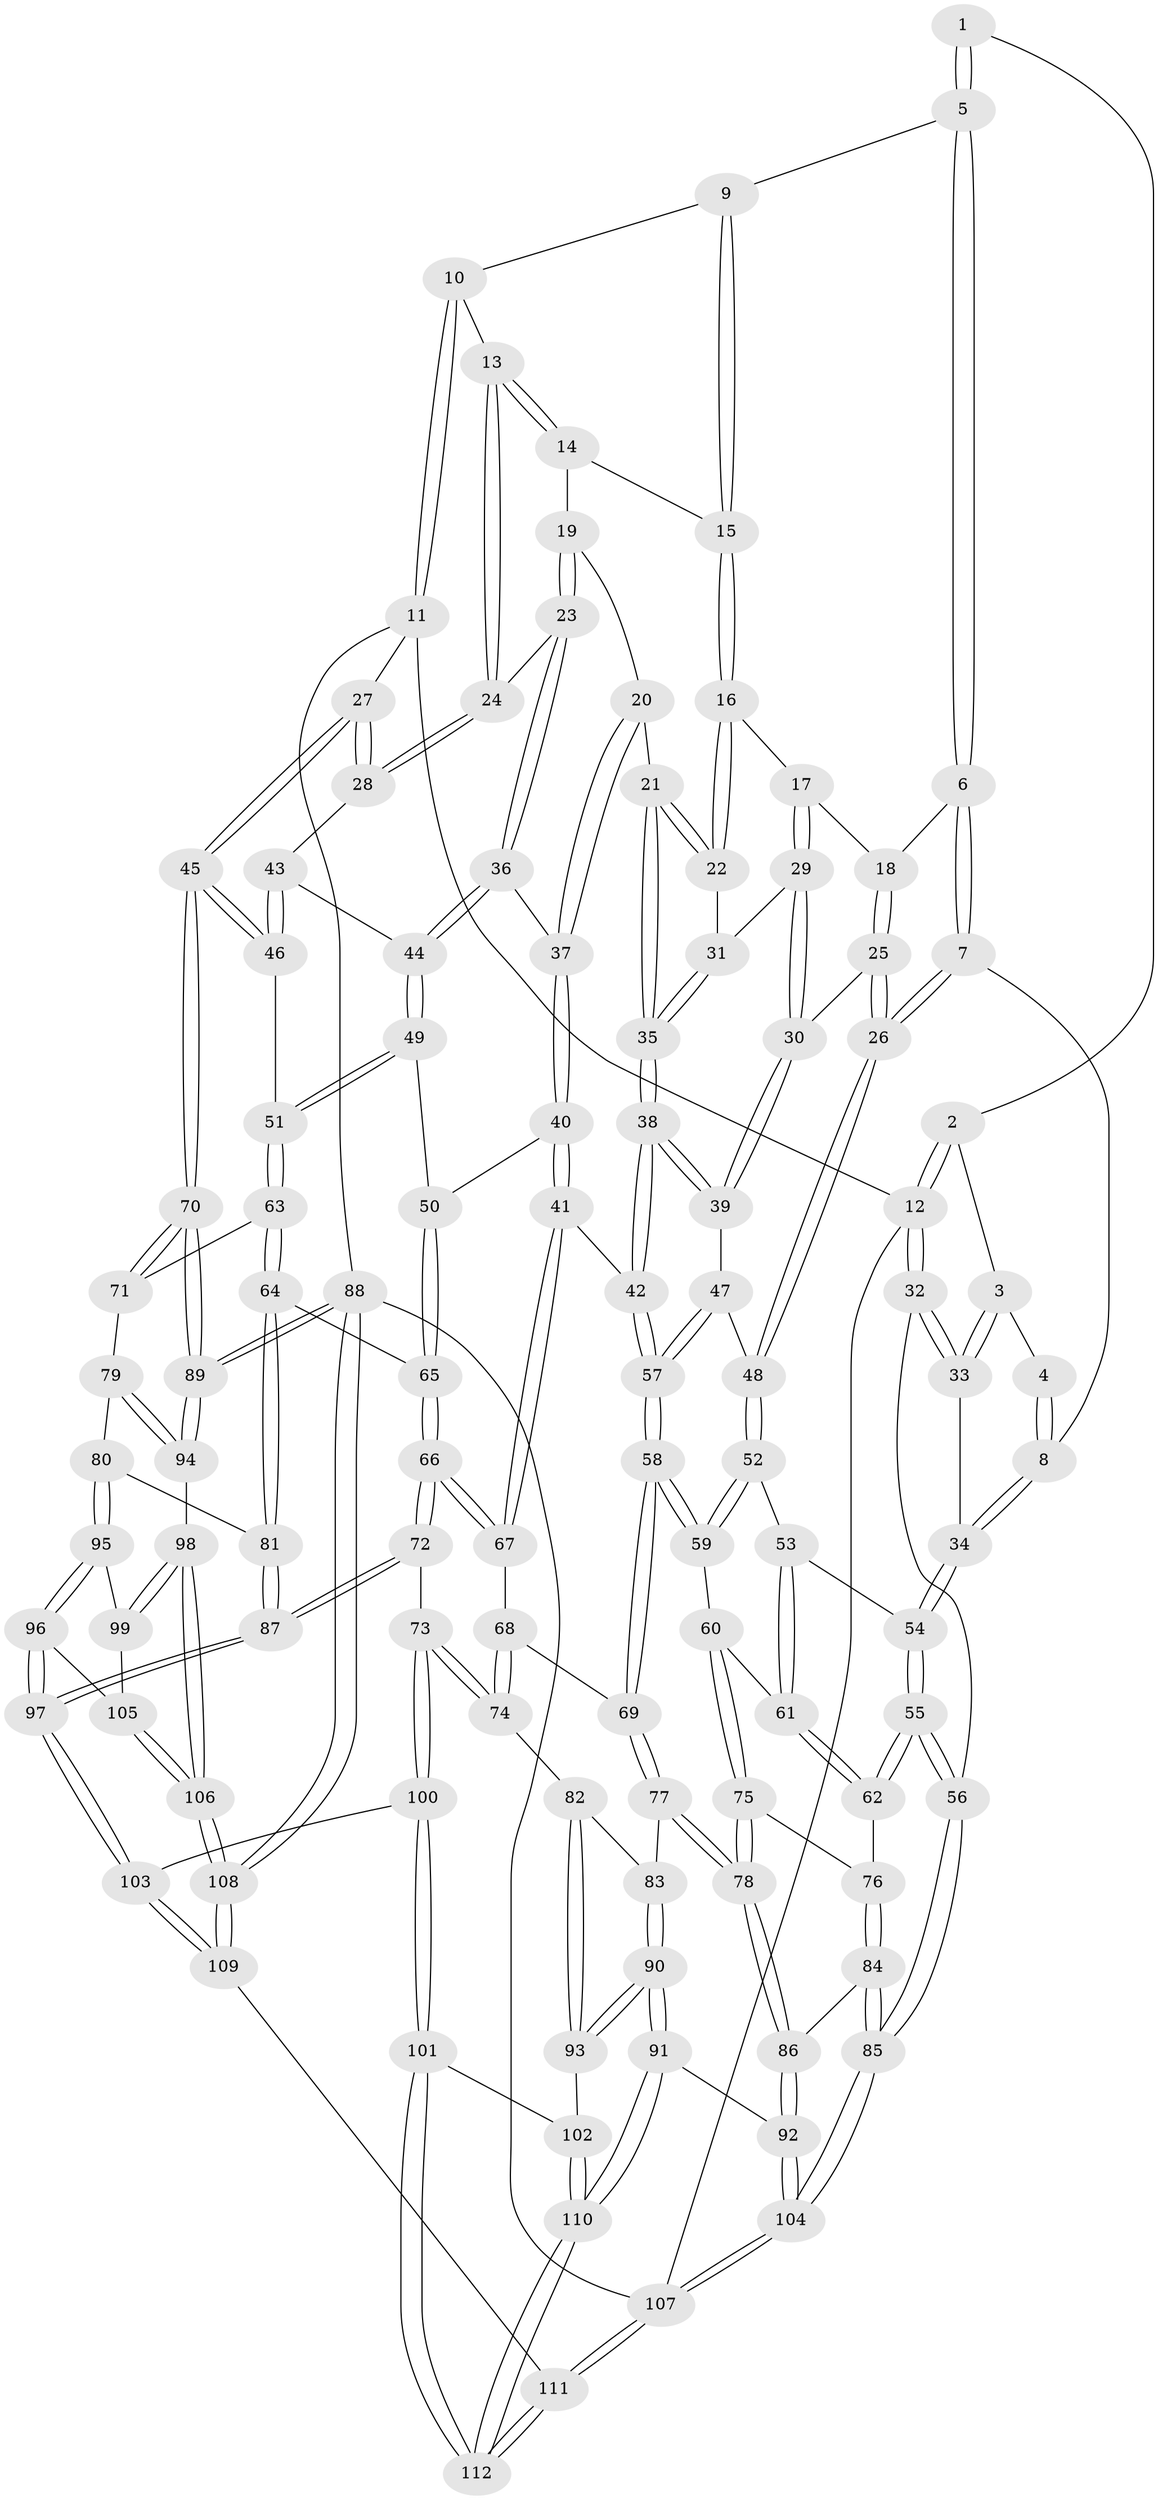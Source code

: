 // coarse degree distribution, {5: 0.30357142857142855, 4: 0.48214285714285715, 6: 0.125, 3: 0.03571428571428571, 7: 0.05357142857142857}
// Generated by graph-tools (version 1.1) at 2025/21/03/04/25 18:21:32]
// undirected, 112 vertices, 277 edges
graph export_dot {
graph [start="1"]
  node [color=gray90,style=filled];
  1 [pos="+0.24560758146445072+0"];
  2 [pos="+0.15255720295838485+0"];
  3 [pos="+0.0009738406094136734+0.14554766053517176"];
  4 [pos="+0.10064484780348339+0.06631610690500285"];
  5 [pos="+0.26899055571734853+0"];
  6 [pos="+0.2769143195210588+0.008068673647716733"];
  7 [pos="+0.15916868413795593+0.24972244784883071"];
  8 [pos="+0.15452341537122916+0.2508952486271919"];
  9 [pos="+0.5504858588849807+0"];
  10 [pos="+1+0"];
  11 [pos="+1+0"];
  12 [pos="+0+0"];
  13 [pos="+0.8791387086894984+0.07892014679652201"];
  14 [pos="+0.7022244093030295+0.04693755629392738"];
  15 [pos="+0.5771337773338605+0"];
  16 [pos="+0.5647497508765839+0"];
  17 [pos="+0.4280432999055067+0.1618119895722458"];
  18 [pos="+0.33767299218626595+0.10445233964352646"];
  19 [pos="+0.7109858149579111+0.10541891657469228"];
  20 [pos="+0.6806522858300985+0.19955717276309445"];
  21 [pos="+0.6032844232727635+0.19997371916391202"];
  22 [pos="+0.578277600040539+0.15872203178068"];
  23 [pos="+0.8180898080217098+0.1960117807252546"];
  24 [pos="+0.8870892109615671+0.1472977484707931"];
  25 [pos="+0.3194490964915657+0.23979664768476297"];
  26 [pos="+0.26508745961564606+0.29032768151462696"];
  27 [pos="+1+0.22539311968225134"];
  28 [pos="+0.9489717518801293+0.19064289400796453"];
  29 [pos="+0.4384217325328076+0.19822672389502838"];
  30 [pos="+0.4312640167211157+0.21988193210931223"];
  31 [pos="+0.48602822878771446+0.1933082918856152"];
  32 [pos="+0+0.19543426238945985"];
  33 [pos="+0+0.18394287817597063"];
  34 [pos="+0.15298160392885057+0.2515527934658312"];
  35 [pos="+0.5722791925908258+0.2991526311525534"];
  36 [pos="+0.7738979459111002+0.25459086343133885"];
  37 [pos="+0.758680679713466+0.25881013014794296"];
  38 [pos="+0.5596546742128715+0.36733211812603084"];
  39 [pos="+0.44857301846197123+0.27437018697490473"];
  40 [pos="+0.6660092611009139+0.3900595007872034"];
  41 [pos="+0.6312064227285458+0.41041177448929683"];
  42 [pos="+0.5653524324015636+0.38580491680705126"];
  43 [pos="+0.9360947989010047+0.2376757034409849"];
  44 [pos="+0.8534886669067058+0.3316639346756888"];
  45 [pos="+1+0.41420231289711634"];
  46 [pos="+0.9656506304734949+0.4277636375919823"];
  47 [pos="+0.32051331887936696+0.35360895289173677"];
  48 [pos="+0.30618056756140505+0.3501768392419562"];
  49 [pos="+0.8836946863146224+0.4073043329379552"];
  50 [pos="+0.8608065258108554+0.41767254686286936"];
  51 [pos="+0.9640974586462454+0.4281985937724897"];
  52 [pos="+0.27289820862099506+0.42067604610434994"];
  53 [pos="+0.2501435535038921+0.44300802353051993"];
  54 [pos="+0.09318311716400562+0.3996773278956552"];
  55 [pos="+0+0.5560739120868393"];
  56 [pos="+0+0.6010714040030019"];
  57 [pos="+0.4628027040458561+0.45454947065032225"];
  58 [pos="+0.4269039339367097+0.5429678430783098"];
  59 [pos="+0.3857845108562624+0.5382780995966876"];
  60 [pos="+0.2948497376616794+0.5507706870168483"];
  61 [pos="+0.23639446784244408+0.5225065743533023"];
  62 [pos="+0.16083641596779924+0.557581427178141"];
  63 [pos="+0.9090579742198144+0.5792297477998403"];
  64 [pos="+0.7614193181083636+0.5819143853946874"];
  65 [pos="+0.7580905579272976+0.5803929222156781"];
  66 [pos="+0.7574162251928742+0.5803968619907995"];
  67 [pos="+0.6564072993547146+0.4779949914713655"];
  68 [pos="+0.6007367635902048+0.5598210086301508"];
  69 [pos="+0.4366333154455144+0.5752716411756227"];
  70 [pos="+1+0.5081012374878583"];
  71 [pos="+0.9219801338932012+0.5978663136654584"];
  72 [pos="+0.6813481183315255+0.6799547164844484"];
  73 [pos="+0.6147546627553399+0.697597128528361"];
  74 [pos="+0.5880024605707284+0.6864466089588883"];
  75 [pos="+0.2743057986196654+0.6449264584712112"];
  76 [pos="+0.2390226355833364+0.6482033829743066"];
  77 [pos="+0.4368390361523095+0.5773270892046966"];
  78 [pos="+0.33533012890506664+0.6883016402811971"];
  79 [pos="+0.9536468292000579+0.6874450860868776"];
  80 [pos="+0.8686755090614152+0.7165979502229973"];
  81 [pos="+0.8342209758876393+0.697637227247644"];
  82 [pos="+0.567746579424887+0.6861495252509301"];
  83 [pos="+0.4939673916355584+0.6528359380441576"];
  84 [pos="+0.20496722885072385+0.6983515182820753"];
  85 [pos="+0+0.9061698911508074"];
  86 [pos="+0.33508922171976896+0.7701780846634434"];
  87 [pos="+0.7436368815834283+0.7565387673856037"];
  88 [pos="+1+1"];
  89 [pos="+1+0.7810642379480031"];
  90 [pos="+0.3800039843547227+0.8345032143647383"];
  91 [pos="+0.37304865370965684+0.8360756442896037"];
  92 [pos="+0.35137085424844033+0.8358024896553395"];
  93 [pos="+0.47692783471974903+0.8441179485405766"];
  94 [pos="+1+0.7708338386265092"];
  95 [pos="+0.8670138915770007+0.723218957680342"];
  96 [pos="+0.7623570642386708+0.8344776718831421"];
  97 [pos="+0.7603870801842803+0.8343939229888881"];
  98 [pos="+0.936584799950069+0.8566672599144757"];
  99 [pos="+0.8854986244328426+0.8413273883856591"];
  100 [pos="+0.6255767225132278+0.8644243212425612"];
  101 [pos="+0.6182271698735116+0.869234552180953"];
  102 [pos="+0.4833021258675936+0.8476514596049788"];
  103 [pos="+0.7147410712237559+0.870465045207198"];
  104 [pos="+0+1"];
  105 [pos="+0.8209601372965584+0.8536729281447576"];
  106 [pos="+0.8807136451713171+1"];
  107 [pos="+0+1"];
  108 [pos="+0.875194616828338+1"];
  109 [pos="+0.8264938946609133+1"];
  110 [pos="+0.5439915629712382+1"];
  111 [pos="+0.5537652783065059+1"];
  112 [pos="+0.5529353417474886+1"];
  1 -- 2;
  1 -- 5;
  1 -- 5;
  2 -- 3;
  2 -- 12;
  2 -- 12;
  3 -- 4;
  3 -- 33;
  3 -- 33;
  4 -- 8;
  4 -- 8;
  5 -- 6;
  5 -- 6;
  5 -- 9;
  6 -- 7;
  6 -- 7;
  6 -- 18;
  7 -- 8;
  7 -- 26;
  7 -- 26;
  8 -- 34;
  8 -- 34;
  9 -- 10;
  9 -- 15;
  9 -- 15;
  10 -- 11;
  10 -- 11;
  10 -- 13;
  11 -- 12;
  11 -- 27;
  11 -- 88;
  12 -- 32;
  12 -- 32;
  12 -- 107;
  13 -- 14;
  13 -- 14;
  13 -- 24;
  13 -- 24;
  14 -- 15;
  14 -- 19;
  15 -- 16;
  15 -- 16;
  16 -- 17;
  16 -- 22;
  16 -- 22;
  17 -- 18;
  17 -- 29;
  17 -- 29;
  18 -- 25;
  18 -- 25;
  19 -- 20;
  19 -- 23;
  19 -- 23;
  20 -- 21;
  20 -- 37;
  20 -- 37;
  21 -- 22;
  21 -- 22;
  21 -- 35;
  21 -- 35;
  22 -- 31;
  23 -- 24;
  23 -- 36;
  23 -- 36;
  24 -- 28;
  24 -- 28;
  25 -- 26;
  25 -- 26;
  25 -- 30;
  26 -- 48;
  26 -- 48;
  27 -- 28;
  27 -- 28;
  27 -- 45;
  27 -- 45;
  28 -- 43;
  29 -- 30;
  29 -- 30;
  29 -- 31;
  30 -- 39;
  30 -- 39;
  31 -- 35;
  31 -- 35;
  32 -- 33;
  32 -- 33;
  32 -- 56;
  33 -- 34;
  34 -- 54;
  34 -- 54;
  35 -- 38;
  35 -- 38;
  36 -- 37;
  36 -- 44;
  36 -- 44;
  37 -- 40;
  37 -- 40;
  38 -- 39;
  38 -- 39;
  38 -- 42;
  38 -- 42;
  39 -- 47;
  40 -- 41;
  40 -- 41;
  40 -- 50;
  41 -- 42;
  41 -- 67;
  41 -- 67;
  42 -- 57;
  42 -- 57;
  43 -- 44;
  43 -- 46;
  43 -- 46;
  44 -- 49;
  44 -- 49;
  45 -- 46;
  45 -- 46;
  45 -- 70;
  45 -- 70;
  46 -- 51;
  47 -- 48;
  47 -- 57;
  47 -- 57;
  48 -- 52;
  48 -- 52;
  49 -- 50;
  49 -- 51;
  49 -- 51;
  50 -- 65;
  50 -- 65;
  51 -- 63;
  51 -- 63;
  52 -- 53;
  52 -- 59;
  52 -- 59;
  53 -- 54;
  53 -- 61;
  53 -- 61;
  54 -- 55;
  54 -- 55;
  55 -- 56;
  55 -- 56;
  55 -- 62;
  55 -- 62;
  56 -- 85;
  56 -- 85;
  57 -- 58;
  57 -- 58;
  58 -- 59;
  58 -- 59;
  58 -- 69;
  58 -- 69;
  59 -- 60;
  60 -- 61;
  60 -- 75;
  60 -- 75;
  61 -- 62;
  61 -- 62;
  62 -- 76;
  63 -- 64;
  63 -- 64;
  63 -- 71;
  64 -- 65;
  64 -- 81;
  64 -- 81;
  65 -- 66;
  65 -- 66;
  66 -- 67;
  66 -- 67;
  66 -- 72;
  66 -- 72;
  67 -- 68;
  68 -- 69;
  68 -- 74;
  68 -- 74;
  69 -- 77;
  69 -- 77;
  70 -- 71;
  70 -- 71;
  70 -- 89;
  70 -- 89;
  71 -- 79;
  72 -- 73;
  72 -- 87;
  72 -- 87;
  73 -- 74;
  73 -- 74;
  73 -- 100;
  73 -- 100;
  74 -- 82;
  75 -- 76;
  75 -- 78;
  75 -- 78;
  76 -- 84;
  76 -- 84;
  77 -- 78;
  77 -- 78;
  77 -- 83;
  78 -- 86;
  78 -- 86;
  79 -- 80;
  79 -- 94;
  79 -- 94;
  80 -- 81;
  80 -- 95;
  80 -- 95;
  81 -- 87;
  81 -- 87;
  82 -- 83;
  82 -- 93;
  82 -- 93;
  83 -- 90;
  83 -- 90;
  84 -- 85;
  84 -- 85;
  84 -- 86;
  85 -- 104;
  85 -- 104;
  86 -- 92;
  86 -- 92;
  87 -- 97;
  87 -- 97;
  88 -- 89;
  88 -- 89;
  88 -- 108;
  88 -- 108;
  88 -- 107;
  89 -- 94;
  89 -- 94;
  90 -- 91;
  90 -- 91;
  90 -- 93;
  90 -- 93;
  91 -- 92;
  91 -- 110;
  91 -- 110;
  92 -- 104;
  92 -- 104;
  93 -- 102;
  94 -- 98;
  95 -- 96;
  95 -- 96;
  95 -- 99;
  96 -- 97;
  96 -- 97;
  96 -- 105;
  97 -- 103;
  97 -- 103;
  98 -- 99;
  98 -- 99;
  98 -- 106;
  98 -- 106;
  99 -- 105;
  100 -- 101;
  100 -- 101;
  100 -- 103;
  101 -- 102;
  101 -- 112;
  101 -- 112;
  102 -- 110;
  102 -- 110;
  103 -- 109;
  103 -- 109;
  104 -- 107;
  104 -- 107;
  105 -- 106;
  105 -- 106;
  106 -- 108;
  106 -- 108;
  107 -- 111;
  107 -- 111;
  108 -- 109;
  108 -- 109;
  109 -- 111;
  110 -- 112;
  110 -- 112;
  111 -- 112;
  111 -- 112;
}
